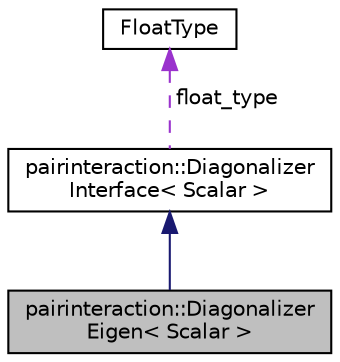 digraph "pairinteraction::DiagonalizerEigen&lt; Scalar &gt;"
{
 // INTERACTIVE_SVG=YES
 // LATEX_PDF_SIZE
  bgcolor="transparent";
  edge [fontname="Helvetica",fontsize="10",labelfontname="Helvetica",labelfontsize="10"];
  node [fontname="Helvetica",fontsize="10",shape=record];
  Node1 [label="pairinteraction::Diagonalizer\lEigen\< Scalar \>",height=0.2,width=0.4,color="black", fillcolor="grey75", style="filled", fontcolor="black",tooltip=" "];
  Node2 -> Node1 [dir="back",color="midnightblue",fontsize="10",style="solid",fontname="Helvetica"];
  Node2 [label="pairinteraction::Diagonalizer\lInterface\< Scalar \>",height=0.2,width=0.4,color="black",URL="$classpairinteraction_1_1DiagonalizerInterface.html",tooltip=" "];
  Node3 -> Node2 [dir="back",color="darkorchid3",fontsize="10",style="dashed",label=" float_type" ,fontname="Helvetica"];
  Node3 [label="FloatType",height=0.2,width=0.4,color="black",tooltip=" "];
}
